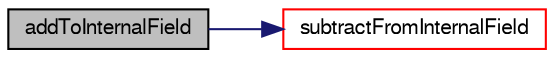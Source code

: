 digraph "addToInternalField"
{
  bgcolor="transparent";
  edge [fontname="FreeSans",fontsize="10",labelfontname="FreeSans",labelfontsize="10"];
  node [fontname="FreeSans",fontsize="10",shape=record];
  rankdir="LR";
  Node464 [label="addToInternalField",height=0.2,width=0.4,color="black", fillcolor="grey75", style="filled", fontcolor="black"];
  Node464 -> Node465 [color="midnightblue",fontsize="10",style="solid",fontname="FreeSans"];
  Node465 [label="subtractFromInternalField",height=0.2,width=0.4,color="red",URL="$a22358.html#ad4c2b0e1882a600278e81fac1769b26d",tooltip="Subtract patch contribution from internal field. "];
}
